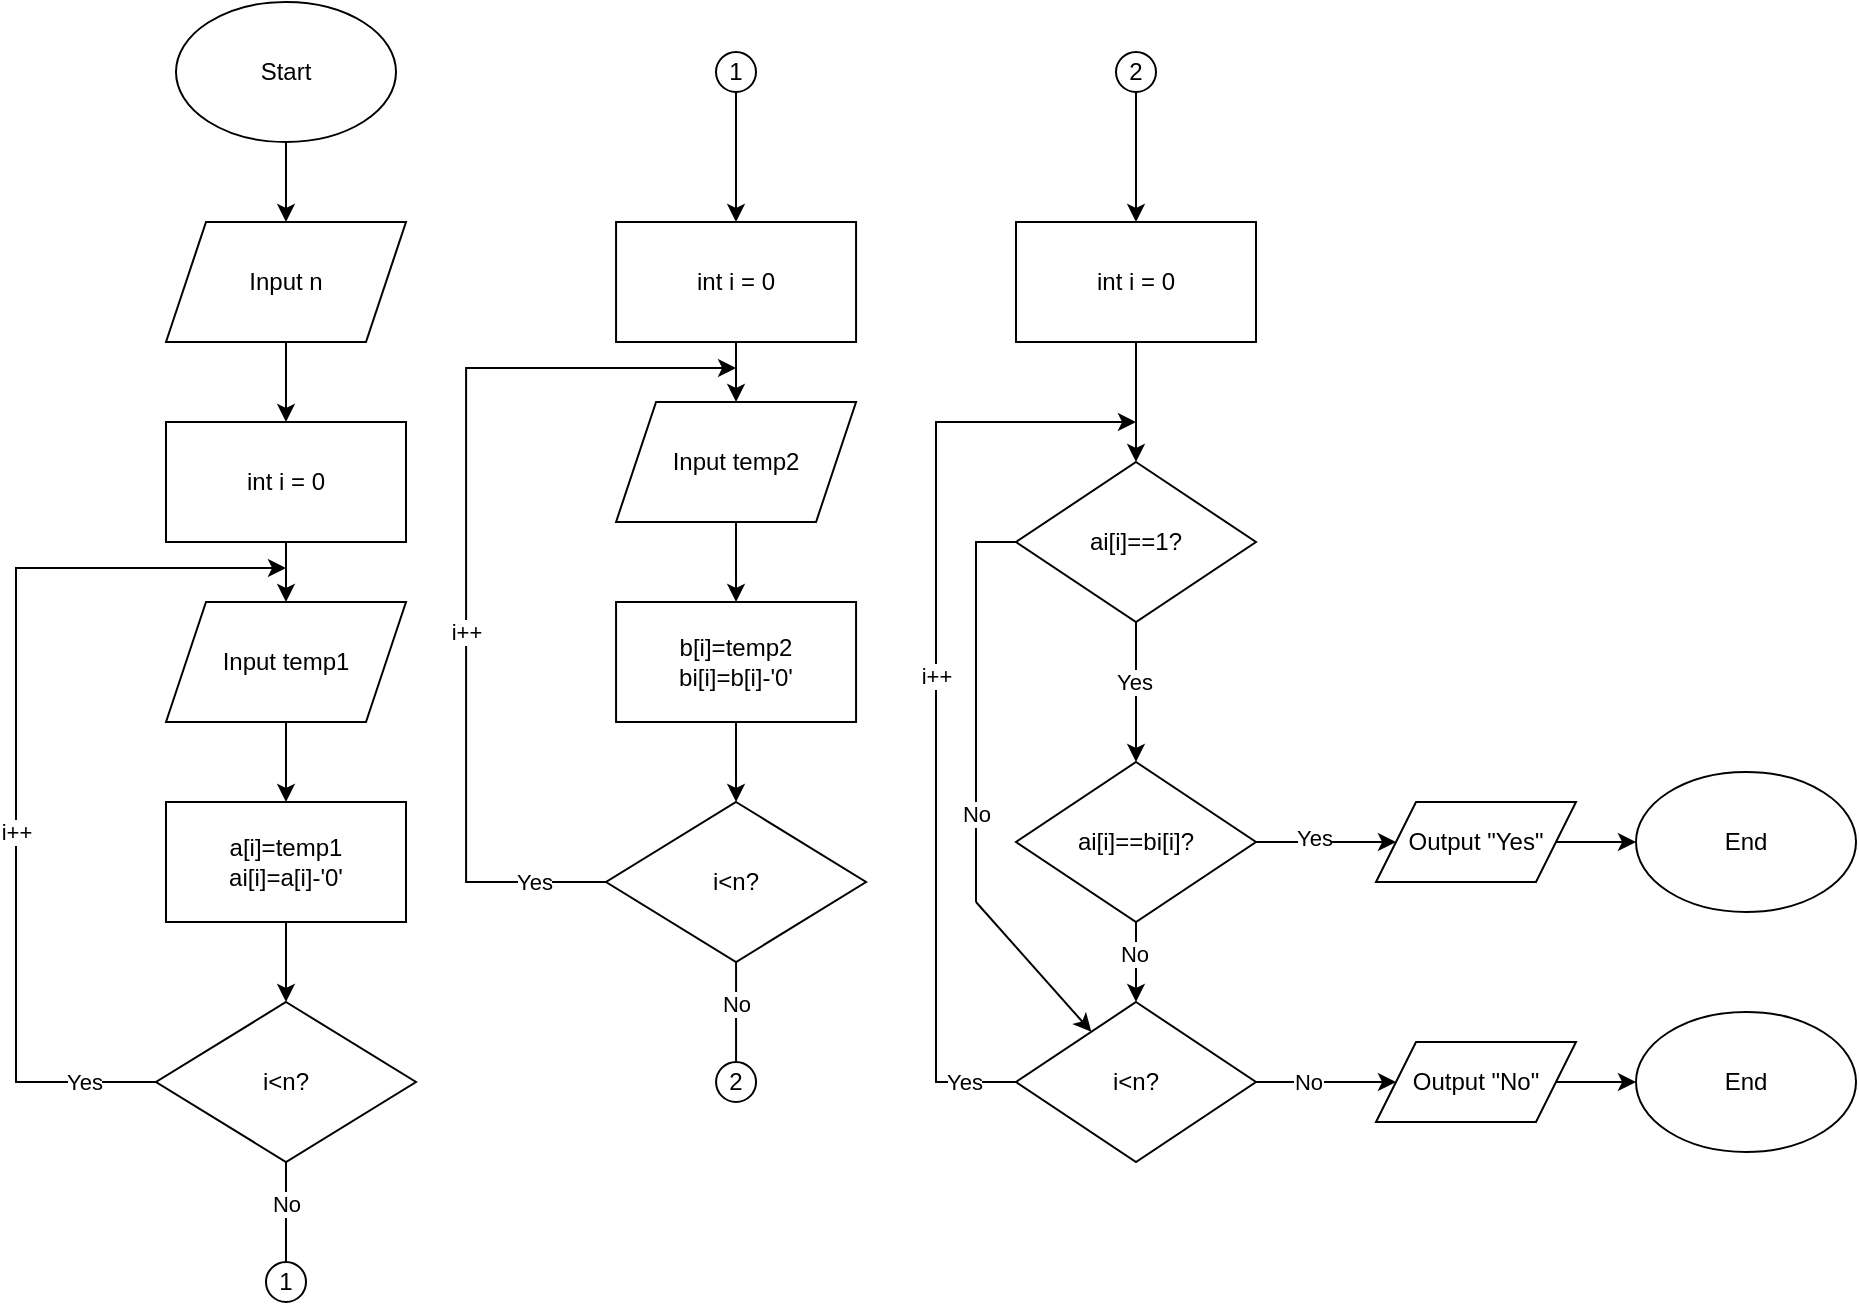 <mxfile version="24.7.17">
  <diagram name="Page-1" id="jtobvCK7RKKWS_ZnrAjb">
    <mxGraphModel grid="1" page="1" gridSize="10" guides="1" tooltips="1" connect="1" arrows="1" fold="1" pageScale="1" pageWidth="850" pageHeight="1100" math="0" shadow="0">
      <root>
        <mxCell id="0" />
        <mxCell id="1" parent="0" />
        <mxCell id="uA8NmA-oKsk3m7tWYpye-2" style="edgeStyle=orthogonalEdgeStyle;rounded=0;orthogonalLoop=1;jettySize=auto;html=1;" edge="1" parent="1" source="uA8NmA-oKsk3m7tWYpye-1">
          <mxGeometry relative="1" as="geometry">
            <mxPoint x="135" y="120" as="targetPoint" />
          </mxGeometry>
        </mxCell>
        <mxCell id="uA8NmA-oKsk3m7tWYpye-1" value="Start" style="ellipse;whiteSpace=wrap;html=1;" vertex="1" parent="1">
          <mxGeometry x="80" y="10" width="110" height="70" as="geometry" />
        </mxCell>
        <mxCell id="uA8NmA-oKsk3m7tWYpye-4" style="edgeStyle=orthogonalEdgeStyle;rounded=0;orthogonalLoop=1;jettySize=auto;html=1;" edge="1" parent="1" source="uA8NmA-oKsk3m7tWYpye-3">
          <mxGeometry relative="1" as="geometry">
            <mxPoint x="135" y="220" as="targetPoint" />
          </mxGeometry>
        </mxCell>
        <mxCell id="uA8NmA-oKsk3m7tWYpye-3" value="Input n" style="shape=parallelogram;perimeter=parallelogramPerimeter;whiteSpace=wrap;html=1;fixedSize=1;" vertex="1" parent="1">
          <mxGeometry x="75" y="120" width="120" height="60" as="geometry" />
        </mxCell>
        <mxCell id="uA8NmA-oKsk3m7tWYpye-7" style="edgeStyle=orthogonalEdgeStyle;rounded=0;orthogonalLoop=1;jettySize=auto;html=1;entryX=0.5;entryY=0;entryDx=0;entryDy=0;" edge="1" parent="1" source="uA8NmA-oKsk3m7tWYpye-5" target="uA8NmA-oKsk3m7tWYpye-6">
          <mxGeometry relative="1" as="geometry" />
        </mxCell>
        <mxCell id="uA8NmA-oKsk3m7tWYpye-5" value="int i = 0" style="rounded=0;whiteSpace=wrap;html=1;" vertex="1" parent="1">
          <mxGeometry x="75" y="220" width="120" height="60" as="geometry" />
        </mxCell>
        <mxCell id="uA8NmA-oKsk3m7tWYpye-8" style="edgeStyle=orthogonalEdgeStyle;rounded=0;orthogonalLoop=1;jettySize=auto;html=1;" edge="1" parent="1" source="uA8NmA-oKsk3m7tWYpye-6">
          <mxGeometry relative="1" as="geometry">
            <mxPoint x="135" y="410" as="targetPoint" />
          </mxGeometry>
        </mxCell>
        <mxCell id="uA8NmA-oKsk3m7tWYpye-6" value="Input temp1" style="shape=parallelogram;perimeter=parallelogramPerimeter;whiteSpace=wrap;html=1;fixedSize=1;" vertex="1" parent="1">
          <mxGeometry x="75" y="310" width="120" height="60" as="geometry" />
        </mxCell>
        <mxCell id="uA8NmA-oKsk3m7tWYpye-10" style="edgeStyle=orthogonalEdgeStyle;rounded=0;orthogonalLoop=1;jettySize=auto;html=1;" edge="1" parent="1" source="uA8NmA-oKsk3m7tWYpye-9">
          <mxGeometry relative="1" as="geometry">
            <mxPoint x="135" y="510" as="targetPoint" />
          </mxGeometry>
        </mxCell>
        <mxCell id="uA8NmA-oKsk3m7tWYpye-9" value="a[i]=temp1&lt;br&gt;ai[i]=a[i]-&#39;0&#39;" style="rounded=0;whiteSpace=wrap;html=1;" vertex="1" parent="1">
          <mxGeometry x="75" y="410" width="120" height="60" as="geometry" />
        </mxCell>
        <mxCell id="uA8NmA-oKsk3m7tWYpye-12" style="edgeStyle=orthogonalEdgeStyle;rounded=0;orthogonalLoop=1;jettySize=auto;html=1;exitX=0;exitY=0.5;exitDx=0;exitDy=0;" edge="1" parent="1" source="uA8NmA-oKsk3m7tWYpye-11">
          <mxGeometry relative="1" as="geometry">
            <mxPoint x="135" y="293" as="targetPoint" />
            <mxPoint x="70.046" y="553.029" as="sourcePoint" />
            <Array as="points">
              <mxPoint y="550" />
              <mxPoint y="293" />
            </Array>
          </mxGeometry>
        </mxCell>
        <mxCell id="uA8NmA-oKsk3m7tWYpye-14" value="i++" style="edgeLabel;html=1;align=center;verticalAlign=middle;resizable=0;points=[];" connectable="0" vertex="1" parent="uA8NmA-oKsk3m7tWYpye-12">
          <mxGeometry x="-0.156" relative="1" as="geometry">
            <mxPoint as="offset" />
          </mxGeometry>
        </mxCell>
        <mxCell id="uA8NmA-oKsk3m7tWYpye-15" value="Yes" style="edgeLabel;html=1;align=center;verticalAlign=middle;resizable=0;points=[];" connectable="0" vertex="1" parent="uA8NmA-oKsk3m7tWYpye-12">
          <mxGeometry x="-0.841" relative="1" as="geometry">
            <mxPoint as="offset" />
          </mxGeometry>
        </mxCell>
        <mxCell id="uA8NmA-oKsk3m7tWYpye-11" value="i&amp;lt;n?" style="rhombus;whiteSpace=wrap;html=1;" vertex="1" parent="1">
          <mxGeometry x="70" y="510" width="130" height="80" as="geometry" />
        </mxCell>
        <mxCell id="uA8NmA-oKsk3m7tWYpye-18" value="" style="endArrow=none;html=1;rounded=0;entryX=0.5;entryY=1;entryDx=0;entryDy=0;" edge="1" parent="1" target="uA8NmA-oKsk3m7tWYpye-11">
          <mxGeometry width="50" height="50" relative="1" as="geometry">
            <mxPoint x="135" y="640" as="sourcePoint" />
            <mxPoint x="140" y="600" as="targetPoint" />
          </mxGeometry>
        </mxCell>
        <mxCell id="uA8NmA-oKsk3m7tWYpye-19" value="No" style="edgeLabel;html=1;align=center;verticalAlign=middle;resizable=0;points=[];" connectable="0" vertex="1" parent="uA8NmA-oKsk3m7tWYpye-18">
          <mxGeometry x="0.154" relative="1" as="geometry">
            <mxPoint as="offset" />
          </mxGeometry>
        </mxCell>
        <mxCell id="uA8NmA-oKsk3m7tWYpye-20" value="1" style="ellipse;whiteSpace=wrap;html=1;aspect=fixed;" vertex="1" parent="1">
          <mxGeometry x="125" y="640" width="20" height="20" as="geometry" />
        </mxCell>
        <mxCell id="uA8NmA-oKsk3m7tWYpye-22" style="edgeStyle=orthogonalEdgeStyle;rounded=0;orthogonalLoop=1;jettySize=auto;html=1;" edge="1" parent="1" source="uA8NmA-oKsk3m7tWYpye-21">
          <mxGeometry relative="1" as="geometry">
            <mxPoint x="360" y="120.0" as="targetPoint" />
          </mxGeometry>
        </mxCell>
        <mxCell id="uA8NmA-oKsk3m7tWYpye-21" value="1" style="ellipse;whiteSpace=wrap;html=1;aspect=fixed;" vertex="1" parent="1">
          <mxGeometry x="350" y="35" width="20" height="20" as="geometry" />
        </mxCell>
        <mxCell id="uA8NmA-oKsk3m7tWYpye-23" style="edgeStyle=orthogonalEdgeStyle;rounded=0;orthogonalLoop=1;jettySize=auto;html=1;entryX=0.5;entryY=0;entryDx=0;entryDy=0;" edge="1" parent="1" source="uA8NmA-oKsk3m7tWYpye-24" target="uA8NmA-oKsk3m7tWYpye-26">
          <mxGeometry relative="1" as="geometry" />
        </mxCell>
        <mxCell id="uA8NmA-oKsk3m7tWYpye-24" value="int i = 0" style="rounded=0;whiteSpace=wrap;html=1;" vertex="1" parent="1">
          <mxGeometry x="300.03" y="120" width="120" height="60" as="geometry" />
        </mxCell>
        <mxCell id="uA8NmA-oKsk3m7tWYpye-25" style="edgeStyle=orthogonalEdgeStyle;rounded=0;orthogonalLoop=1;jettySize=auto;html=1;" edge="1" parent="1" source="uA8NmA-oKsk3m7tWYpye-26">
          <mxGeometry relative="1" as="geometry">
            <mxPoint x="360.03" y="310" as="targetPoint" />
          </mxGeometry>
        </mxCell>
        <mxCell id="uA8NmA-oKsk3m7tWYpye-26" value="Input temp2" style="shape=parallelogram;perimeter=parallelogramPerimeter;whiteSpace=wrap;html=1;fixedSize=1;" vertex="1" parent="1">
          <mxGeometry x="300.03" y="210" width="120" height="60" as="geometry" />
        </mxCell>
        <mxCell id="uA8NmA-oKsk3m7tWYpye-27" style="edgeStyle=orthogonalEdgeStyle;rounded=0;orthogonalLoop=1;jettySize=auto;html=1;" edge="1" parent="1" source="uA8NmA-oKsk3m7tWYpye-28">
          <mxGeometry relative="1" as="geometry">
            <mxPoint x="360.03" y="410" as="targetPoint" />
          </mxGeometry>
        </mxCell>
        <mxCell id="uA8NmA-oKsk3m7tWYpye-28" value="b[i]=temp2&lt;br&gt;bi[i]=b[i]-&#39;0&#39;" style="rounded=0;whiteSpace=wrap;html=1;" vertex="1" parent="1">
          <mxGeometry x="300.03" y="310" width="120" height="60" as="geometry" />
        </mxCell>
        <mxCell id="uA8NmA-oKsk3m7tWYpye-29" style="edgeStyle=orthogonalEdgeStyle;rounded=0;orthogonalLoop=1;jettySize=auto;html=1;exitX=0;exitY=0.5;exitDx=0;exitDy=0;" edge="1" parent="1" source="uA8NmA-oKsk3m7tWYpye-32">
          <mxGeometry relative="1" as="geometry">
            <mxPoint x="360.03" y="193" as="targetPoint" />
            <mxPoint x="295.076" y="453.029" as="sourcePoint" />
            <Array as="points">
              <mxPoint x="225.03" y="450" />
              <mxPoint x="225.03" y="193" />
            </Array>
          </mxGeometry>
        </mxCell>
        <mxCell id="uA8NmA-oKsk3m7tWYpye-30" value="i++" style="edgeLabel;html=1;align=center;verticalAlign=middle;resizable=0;points=[];" connectable="0" vertex="1" parent="uA8NmA-oKsk3m7tWYpye-29">
          <mxGeometry x="-0.156" relative="1" as="geometry">
            <mxPoint as="offset" />
          </mxGeometry>
        </mxCell>
        <mxCell id="uA8NmA-oKsk3m7tWYpye-31" value="Yes" style="edgeLabel;html=1;align=center;verticalAlign=middle;resizable=0;points=[];" connectable="0" vertex="1" parent="uA8NmA-oKsk3m7tWYpye-29">
          <mxGeometry x="-0.841" relative="1" as="geometry">
            <mxPoint as="offset" />
          </mxGeometry>
        </mxCell>
        <mxCell id="uA8NmA-oKsk3m7tWYpye-32" value="i&amp;lt;n?" style="rhombus;whiteSpace=wrap;html=1;" vertex="1" parent="1">
          <mxGeometry x="295.03" y="410" width="130" height="80" as="geometry" />
        </mxCell>
        <mxCell id="uA8NmA-oKsk3m7tWYpye-33" value="" style="endArrow=none;html=1;rounded=0;entryX=0.5;entryY=1;entryDx=0;entryDy=0;" edge="1" parent="1" target="uA8NmA-oKsk3m7tWYpye-32">
          <mxGeometry width="50" height="50" relative="1" as="geometry">
            <mxPoint x="360.03" y="540" as="sourcePoint" />
            <mxPoint x="365.03" y="500" as="targetPoint" />
          </mxGeometry>
        </mxCell>
        <mxCell id="uA8NmA-oKsk3m7tWYpye-34" value="No" style="edgeLabel;html=1;align=center;verticalAlign=middle;resizable=0;points=[];" connectable="0" vertex="1" parent="uA8NmA-oKsk3m7tWYpye-33">
          <mxGeometry x="0.154" relative="1" as="geometry">
            <mxPoint as="offset" />
          </mxGeometry>
        </mxCell>
        <mxCell id="uA8NmA-oKsk3m7tWYpye-35" value="2" style="ellipse;whiteSpace=wrap;html=1;aspect=fixed;" vertex="1" parent="1">
          <mxGeometry x="350.03" y="540" width="20" height="20" as="geometry" />
        </mxCell>
        <mxCell id="uA8NmA-oKsk3m7tWYpye-37" style="edgeStyle=orthogonalEdgeStyle;rounded=0;orthogonalLoop=1;jettySize=auto;html=1;" edge="1" parent="1" source="uA8NmA-oKsk3m7tWYpye-36">
          <mxGeometry relative="1" as="geometry">
            <mxPoint x="560" y="120.0" as="targetPoint" />
          </mxGeometry>
        </mxCell>
        <mxCell id="uA8NmA-oKsk3m7tWYpye-36" value="2" style="ellipse;whiteSpace=wrap;html=1;aspect=fixed;" vertex="1" parent="1">
          <mxGeometry x="550" y="35" width="20" height="20" as="geometry" />
        </mxCell>
        <mxCell id="uA8NmA-oKsk3m7tWYpye-39" style="edgeStyle=orthogonalEdgeStyle;rounded=0;orthogonalLoop=1;jettySize=auto;html=1;" edge="1" parent="1" source="uA8NmA-oKsk3m7tWYpye-38" target="uA8NmA-oKsk3m7tWYpye-40">
          <mxGeometry relative="1" as="geometry">
            <mxPoint x="560" y="240" as="targetPoint" />
            <Array as="points">
              <mxPoint x="560" y="200" />
              <mxPoint x="560" y="200" />
            </Array>
          </mxGeometry>
        </mxCell>
        <mxCell id="uA8NmA-oKsk3m7tWYpye-38" value="int i = 0" style="rounded=0;whiteSpace=wrap;html=1;" vertex="1" parent="1">
          <mxGeometry x="500" y="120" width="120" height="60" as="geometry" />
        </mxCell>
        <mxCell id="uA8NmA-oKsk3m7tWYpye-44" style="edgeStyle=orthogonalEdgeStyle;rounded=0;orthogonalLoop=1;jettySize=auto;html=1;" edge="1" parent="1" source="uA8NmA-oKsk3m7tWYpye-40">
          <mxGeometry relative="1" as="geometry">
            <mxPoint x="560" y="390" as="targetPoint" />
          </mxGeometry>
        </mxCell>
        <mxCell id="uA8NmA-oKsk3m7tWYpye-45" value="Yes" style="edgeLabel;html=1;align=center;verticalAlign=middle;resizable=0;points=[];" connectable="0" vertex="1" parent="uA8NmA-oKsk3m7tWYpye-44">
          <mxGeometry x="-0.171" y="2" relative="1" as="geometry">
            <mxPoint x="-3" y="1" as="offset" />
          </mxGeometry>
        </mxCell>
        <mxCell id="uA8NmA-oKsk3m7tWYpye-40" value="ai[i]==1?" style="rhombus;whiteSpace=wrap;html=1;" vertex="1" parent="1">
          <mxGeometry x="500" y="240" width="120" height="80" as="geometry" />
        </mxCell>
        <mxCell id="uA8NmA-oKsk3m7tWYpye-53" style="edgeStyle=orthogonalEdgeStyle;rounded=0;orthogonalLoop=1;jettySize=auto;html=1;" edge="1" parent="1" source="uA8NmA-oKsk3m7tWYpye-46">
          <mxGeometry relative="1" as="geometry">
            <mxPoint x="560" y="510" as="targetPoint" />
          </mxGeometry>
        </mxCell>
        <mxCell id="uA8NmA-oKsk3m7tWYpye-65" value="No" style="edgeLabel;html=1;align=center;verticalAlign=middle;resizable=0;points=[];" connectable="0" vertex="1" parent="uA8NmA-oKsk3m7tWYpye-53">
          <mxGeometry x="-0.23" relative="1" as="geometry">
            <mxPoint x="-1" as="offset" />
          </mxGeometry>
        </mxCell>
        <mxCell id="uA8NmA-oKsk3m7tWYpye-54" style="edgeStyle=orthogonalEdgeStyle;rounded=0;orthogonalLoop=1;jettySize=auto;html=1;" edge="1" parent="1" source="uA8NmA-oKsk3m7tWYpye-46">
          <mxGeometry relative="1" as="geometry">
            <mxPoint x="690" y="430" as="targetPoint" />
          </mxGeometry>
        </mxCell>
        <mxCell id="uA8NmA-oKsk3m7tWYpye-55" value="Yes" style="edgeLabel;html=1;align=center;verticalAlign=middle;resizable=0;points=[];" connectable="0" vertex="1" parent="uA8NmA-oKsk3m7tWYpye-54">
          <mxGeometry x="-0.198" y="2" relative="1" as="geometry">
            <mxPoint as="offset" />
          </mxGeometry>
        </mxCell>
        <mxCell id="uA8NmA-oKsk3m7tWYpye-46" value="ai[i]==bi[i]?" style="rhombus;whiteSpace=wrap;html=1;" vertex="1" parent="1">
          <mxGeometry x="500" y="390" width="120" height="80" as="geometry" />
        </mxCell>
        <mxCell id="uA8NmA-oKsk3m7tWYpye-58" style="edgeStyle=orthogonalEdgeStyle;rounded=0;orthogonalLoop=1;jettySize=auto;html=1;" edge="1" parent="1" source="uA8NmA-oKsk3m7tWYpye-57">
          <mxGeometry relative="1" as="geometry">
            <mxPoint x="560" y="220" as="targetPoint" />
            <Array as="points">
              <mxPoint x="460" y="550" />
              <mxPoint x="460" y="220" />
              <mxPoint x="500" y="220" />
            </Array>
          </mxGeometry>
        </mxCell>
        <mxCell id="uA8NmA-oKsk3m7tWYpye-59" value="Yes" style="edgeLabel;html=1;align=center;verticalAlign=middle;resizable=0;points=[];" connectable="0" vertex="1" parent="uA8NmA-oKsk3m7tWYpye-58">
          <mxGeometry x="-0.887" relative="1" as="geometry">
            <mxPoint as="offset" />
          </mxGeometry>
        </mxCell>
        <mxCell id="uA8NmA-oKsk3m7tWYpye-60" value="i++" style="edgeLabel;html=1;align=center;verticalAlign=middle;resizable=0;points=[];" connectable="0" vertex="1" parent="uA8NmA-oKsk3m7tWYpye-58">
          <mxGeometry x="0.036" relative="1" as="geometry">
            <mxPoint as="offset" />
          </mxGeometry>
        </mxCell>
        <mxCell id="uA8NmA-oKsk3m7tWYpye-66" style="edgeStyle=orthogonalEdgeStyle;rounded=0;orthogonalLoop=1;jettySize=auto;html=1;" edge="1" parent="1" source="uA8NmA-oKsk3m7tWYpye-57">
          <mxGeometry relative="1" as="geometry">
            <mxPoint x="690" y="550" as="targetPoint" />
          </mxGeometry>
        </mxCell>
        <mxCell id="uA8NmA-oKsk3m7tWYpye-67" value="No" style="edgeLabel;html=1;align=center;verticalAlign=middle;resizable=0;points=[];" connectable="0" vertex="1" parent="uA8NmA-oKsk3m7tWYpye-66">
          <mxGeometry x="-0.055" y="3" relative="1" as="geometry">
            <mxPoint x="-8" y="3" as="offset" />
          </mxGeometry>
        </mxCell>
        <mxCell id="uA8NmA-oKsk3m7tWYpye-57" value="i&amp;lt;n?" style="rhombus;whiteSpace=wrap;html=1;" vertex="1" parent="1">
          <mxGeometry x="500" y="510" width="120" height="80" as="geometry" />
        </mxCell>
        <mxCell id="uA8NmA-oKsk3m7tWYpye-63" style="edgeStyle=orthogonalEdgeStyle;rounded=0;orthogonalLoop=1;jettySize=auto;html=1;" edge="1" parent="1" source="uA8NmA-oKsk3m7tWYpye-62">
          <mxGeometry relative="1" as="geometry">
            <mxPoint x="810" y="430" as="targetPoint" />
          </mxGeometry>
        </mxCell>
        <mxCell id="uA8NmA-oKsk3m7tWYpye-62" value="Output &quot;Yes&quot;" style="shape=parallelogram;perimeter=parallelogramPerimeter;whiteSpace=wrap;html=1;fixedSize=1;" vertex="1" parent="1">
          <mxGeometry x="680" y="410" width="100" height="40" as="geometry" />
        </mxCell>
        <mxCell id="uA8NmA-oKsk3m7tWYpye-64" value="End" style="ellipse;whiteSpace=wrap;html=1;" vertex="1" parent="1">
          <mxGeometry x="810" y="395" width="110" height="70" as="geometry" />
        </mxCell>
        <mxCell id="uA8NmA-oKsk3m7tWYpye-68" style="edgeStyle=orthogonalEdgeStyle;rounded=0;orthogonalLoop=1;jettySize=auto;html=1;" edge="1" parent="1" source="uA8NmA-oKsk3m7tWYpye-69">
          <mxGeometry relative="1" as="geometry">
            <mxPoint x="810" y="550" as="targetPoint" />
          </mxGeometry>
        </mxCell>
        <mxCell id="uA8NmA-oKsk3m7tWYpye-69" value="Output &quot;No&quot;" style="shape=parallelogram;perimeter=parallelogramPerimeter;whiteSpace=wrap;html=1;fixedSize=1;" vertex="1" parent="1">
          <mxGeometry x="680" y="530" width="100" height="40" as="geometry" />
        </mxCell>
        <mxCell id="uA8NmA-oKsk3m7tWYpye-70" value="End" style="ellipse;whiteSpace=wrap;html=1;" vertex="1" parent="1">
          <mxGeometry x="810" y="515" width="110" height="70" as="geometry" />
        </mxCell>
        <mxCell id="uA8NmA-oKsk3m7tWYpye-72" value="" style="endArrow=none;html=1;rounded=0;" edge="1" parent="1">
          <mxGeometry width="50" height="50" relative="1" as="geometry">
            <mxPoint x="480" y="460" as="sourcePoint" />
            <mxPoint x="500" y="280" as="targetPoint" />
            <Array as="points">
              <mxPoint x="480" y="280" />
            </Array>
          </mxGeometry>
        </mxCell>
        <mxCell id="uA8NmA-oKsk3m7tWYpye-74" value="No" style="edgeLabel;html=1;align=center;verticalAlign=middle;resizable=0;points=[];" connectable="0" vertex="1" parent="uA8NmA-oKsk3m7tWYpye-72">
          <mxGeometry x="-0.559" y="-1" relative="1" as="geometry">
            <mxPoint x="-1" as="offset" />
          </mxGeometry>
        </mxCell>
        <mxCell id="uA8NmA-oKsk3m7tWYpye-73" value="" style="endArrow=classic;html=1;rounded=0;" edge="1" parent="1" target="uA8NmA-oKsk3m7tWYpye-57">
          <mxGeometry width="50" height="50" relative="1" as="geometry">
            <mxPoint x="480" y="460" as="sourcePoint" />
            <mxPoint x="530" y="410" as="targetPoint" />
          </mxGeometry>
        </mxCell>
      </root>
    </mxGraphModel>
  </diagram>
</mxfile>
